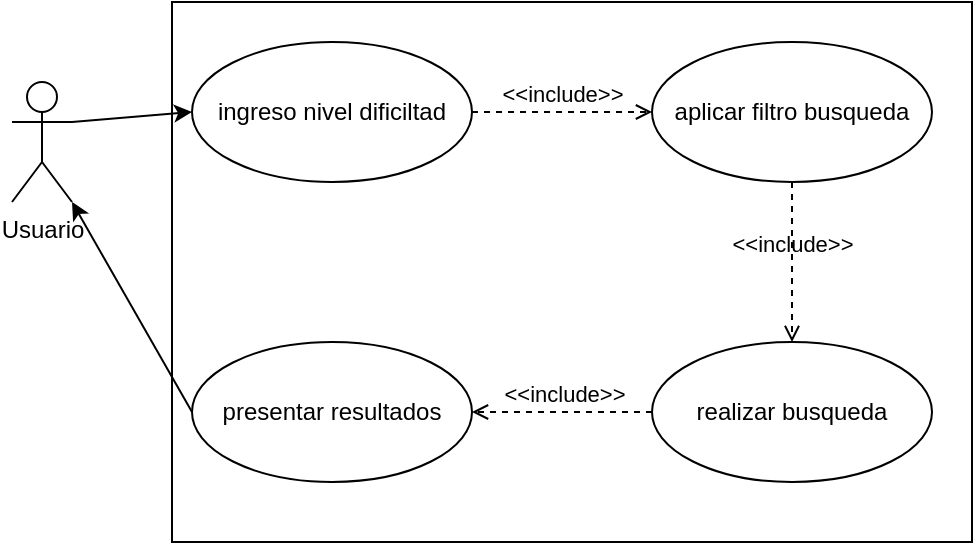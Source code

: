 <mxfile>
    <diagram id="ySvVV_7cABHW-EzrKBKM" name="Página-1">
        <mxGraphModel dx="1094" dy="631" grid="1" gridSize="10" guides="1" tooltips="1" connect="1" arrows="1" fold="1" page="1" pageScale="1" pageWidth="850" pageHeight="1100" math="0" shadow="0">
            <root>
                <mxCell id="0"/>
                <mxCell id="1" parent="0"/>
                <mxCell id="5" value="" style="rounded=0;whiteSpace=wrap;html=1;" vertex="1" parent="1">
                    <mxGeometry x="90" y="80" width="400" height="270" as="geometry"/>
                </mxCell>
                <mxCell id="3" style="edgeStyle=none;html=1;exitX=1;exitY=0.333;exitDx=0;exitDy=0;exitPerimeter=0;entryX=0;entryY=0.5;entryDx=0;entryDy=0;" edge="1" parent="1" source="4" target="7">
                    <mxGeometry relative="1" as="geometry"/>
                </mxCell>
                <mxCell id="4" value="Usuario" style="shape=umlActor;verticalLabelPosition=bottom;verticalAlign=top;html=1;" vertex="1" parent="1">
                    <mxGeometry x="10" y="120" width="30" height="60" as="geometry"/>
                </mxCell>
                <mxCell id="7" value="ingreso nivel dificiltad" style="ellipse;whiteSpace=wrap;html=1;" vertex="1" parent="1">
                    <mxGeometry x="100" y="100" width="140" height="70" as="geometry"/>
                </mxCell>
                <mxCell id="9" value="aplicar filtro busqueda" style="ellipse;whiteSpace=wrap;html=1;" vertex="1" parent="1">
                    <mxGeometry x="330" y="100" width="140" height="70" as="geometry"/>
                </mxCell>
                <mxCell id="11" value="realizar busqueda" style="ellipse;whiteSpace=wrap;html=1;" vertex="1" parent="1">
                    <mxGeometry x="330" y="250" width="140" height="70" as="geometry"/>
                </mxCell>
                <mxCell id="17" style="edgeStyle=none;html=1;exitX=0;exitY=0.5;exitDx=0;exitDy=0;entryX=1;entryY=1;entryDx=0;entryDy=0;entryPerimeter=0;" edge="1" parent="1" source="12" target="4">
                    <mxGeometry relative="1" as="geometry"/>
                </mxCell>
                <mxCell id="12" value="presentar resultados" style="ellipse;whiteSpace=wrap;html=1;" vertex="1" parent="1">
                    <mxGeometry x="100" y="250" width="140" height="70" as="geometry"/>
                </mxCell>
                <mxCell id="13" value="&amp;lt;&amp;lt;include&amp;gt;&amp;gt;" style="html=1;verticalAlign=bottom;labelBackgroundColor=none;endArrow=open;endFill=0;dashed=1;entryX=0.5;entryY=0;entryDx=0;entryDy=0;exitX=0.5;exitY=1;exitDx=0;exitDy=0;" edge="1" parent="1" source="9" target="11">
                    <mxGeometry width="160" relative="1" as="geometry">
                        <mxPoint x="350" y="180" as="sourcePoint"/>
                        <mxPoint x="350" y="250" as="targetPoint"/>
                    </mxGeometry>
                </mxCell>
                <mxCell id="14" value="&amp;lt;&amp;lt;include&amp;gt;&amp;gt;" style="html=1;verticalAlign=bottom;labelBackgroundColor=none;endArrow=open;endFill=0;dashed=1;entryX=0;entryY=0.5;entryDx=0;entryDy=0;exitX=1;exitY=0.5;exitDx=0;exitDy=0;" edge="1" parent="1" source="7" target="9">
                    <mxGeometry x="-0.006" width="160" relative="1" as="geometry">
                        <mxPoint x="340.0" y="180" as="sourcePoint"/>
                        <mxPoint x="340.0" y="260" as="targetPoint"/>
                        <mxPoint as="offset"/>
                    </mxGeometry>
                </mxCell>
                <mxCell id="16" value="&amp;lt;&amp;lt;include&amp;gt;&amp;gt;" style="html=1;verticalAlign=bottom;labelBackgroundColor=none;endArrow=open;endFill=0;dashed=1;entryX=1;entryY=0.5;entryDx=0;entryDy=0;exitX=0;exitY=0.5;exitDx=0;exitDy=0;" edge="1" parent="1" source="11" target="12">
                    <mxGeometry x="-0.006" width="160" relative="1" as="geometry">
                        <mxPoint x="250.0" y="145" as="sourcePoint"/>
                        <mxPoint x="340.0" y="145" as="targetPoint"/>
                        <mxPoint as="offset"/>
                    </mxGeometry>
                </mxCell>
            </root>
        </mxGraphModel>
    </diagram>
</mxfile>
